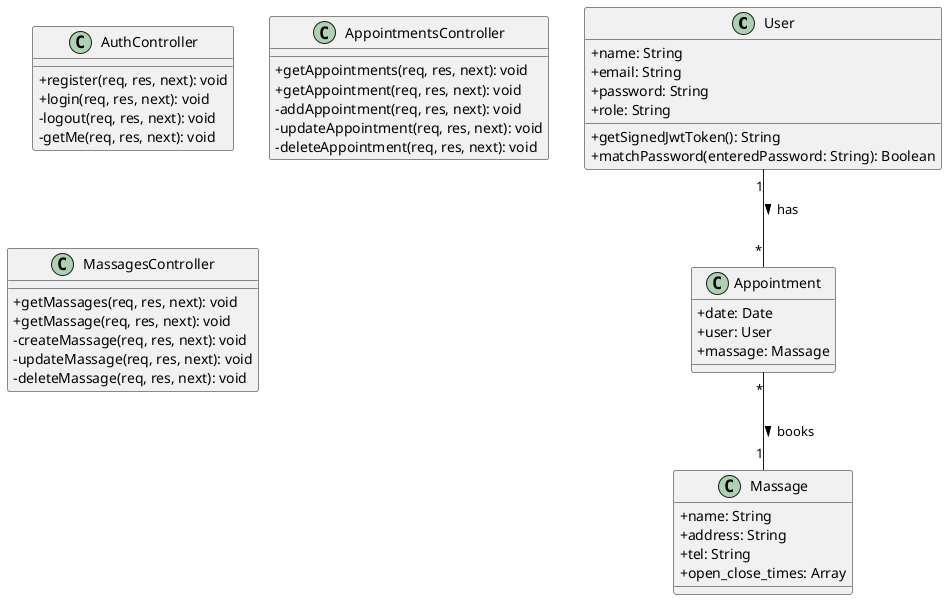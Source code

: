 @startuml Class Diagram

skinparam packageStyle rectangle
skinparam classAttributeIconSize 0

class User {
  +name: String
  +email: String
  +password: String
  +role: String
  +getSignedJwtToken(): String
  +matchPassword(enteredPassword: String): Boolean
}

class Appointment {
  +date: Date
  +user: User
  +massage: Massage
}

class Massage {
  +name: String
  +address: String
  +tel: String
  +open_close_times: Array
}

User "1" -- "*" Appointment : has >
Appointment "*" -- "1" Massage : books >

class AuthController {
  +register(req, res, next): void
  +login(req, res, next): void
  -logout(req, res, next): void
  -getMe(req, res, next): void
}

class AppointmentsController {
  +getAppointments(req, res, next): void
  +getAppointment(req, res, next): void
  -addAppointment(req, res, next): void
  -updateAppointment(req, res, next): void
  -deleteAppointment(req, res, next): void
}

class MassagesController {
  +getMassages(req, res, next): void
  +getMassage(req, res, next): void
  -createMassage(req, res, next): void
  -updateMassage(req, res, next): void
  -deleteMassage(req, res, next): void
}

@enduml
